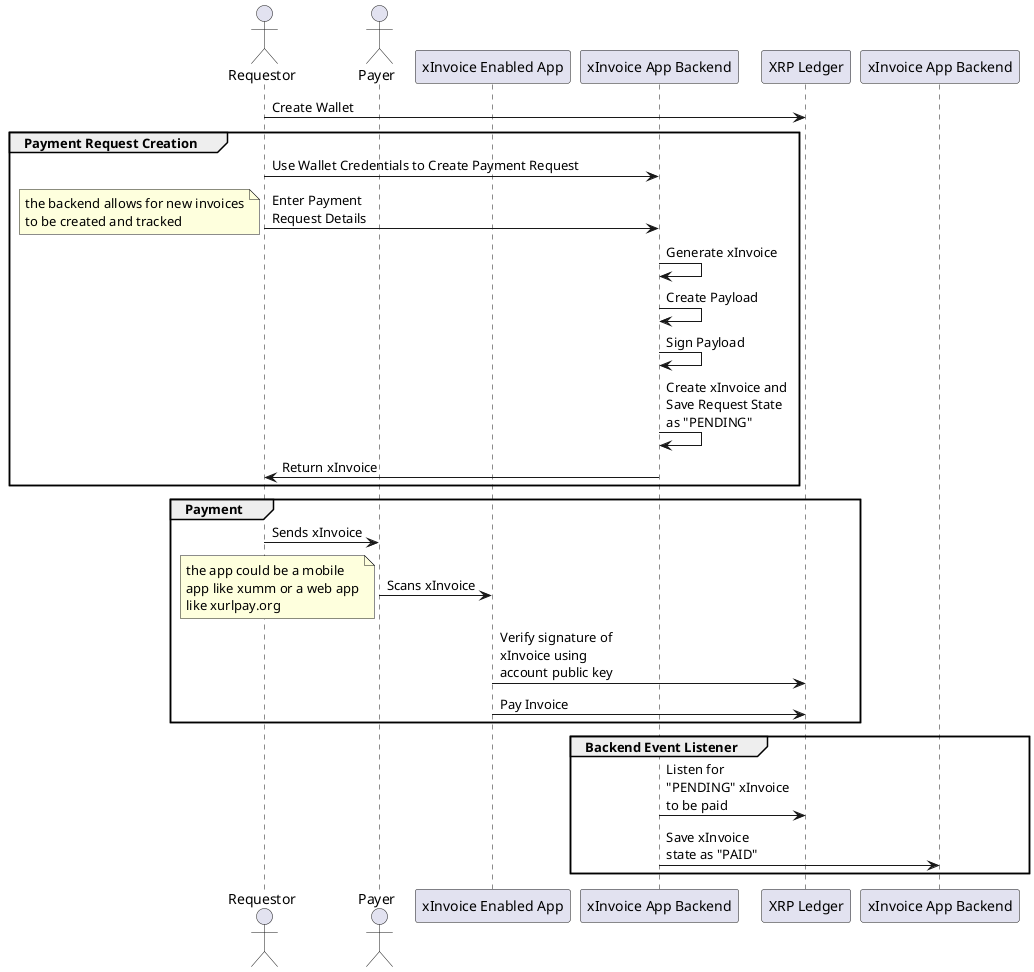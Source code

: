 @startuml xinvoice_sequence

actor Requestor as Requestor
actor Payer as Payer
participant "xInvoice Enabled App" as xInvoiceApp
participant "xInvoice App Backend" as xInvoiceBackend

Requestor -> "XRP Ledger": Create Wallet

group Payment Request Creation
    Requestor -> xInvoiceBackend: Use Wallet Credentials to Create Payment Request
    Requestor -> xInvoiceBackend: Enter Payment\nRequest Details
    note left: the backend allows for new invoices\nto be created and tracked
    xInvoiceBackend -> xInvoiceBackend: Generate xInvoice
    xInvoiceBackend -> xInvoiceBackend: Create Payload
    xInvoiceBackend -> xInvoiceBackend: Sign Payload
    xInvoiceBackend -> xInvoiceBackend: Create xInvoice and\nSave Request State\nas "PENDING"
    xInvoiceBackend -> Requestor: Return xInvoice
end

group Payment
Requestor -> "Payer": Sends xInvoice
Payer -> xInvoiceApp: Scans xInvoice
note left: the app could be a mobile\napp like xumm or a web app\nlike xurlpay.org

xInvoiceApp -> "XRP Ledger": Verify signature of \nxInvoice using\naccount public key
xInvoiceApp -> "XRP Ledger": Pay Invoice
end

group Backend Event Listener
xInvoiceBackend -> "XRP Ledger": Listen for\n"PENDING" xInvoice\nto be paid
xInvoiceBackend -> "xInvoice App Backend": Save xInvoice\nstate as "PAID"
end


@enduml